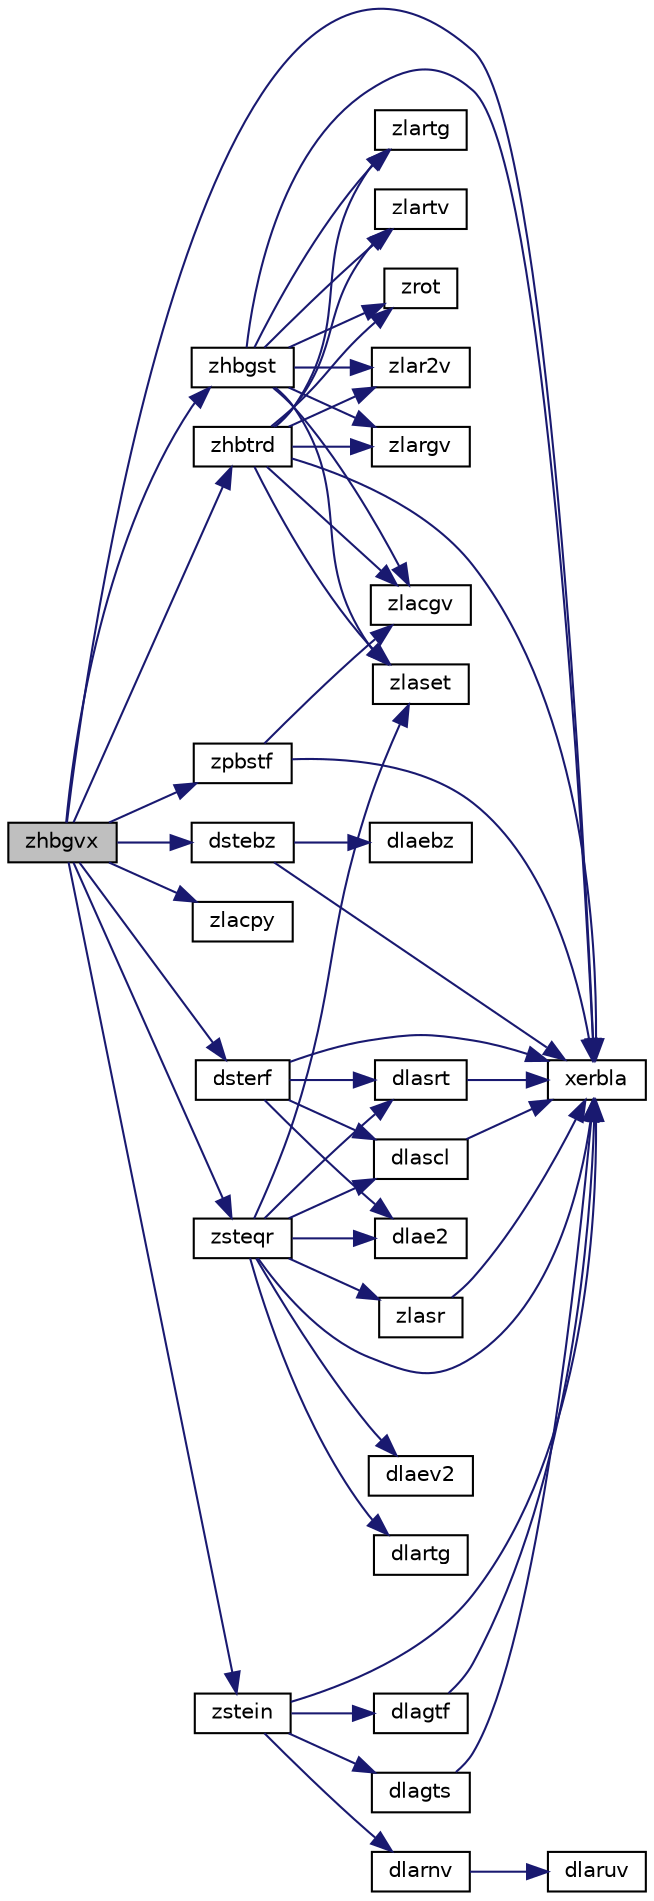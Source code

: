 digraph "zhbgvx"
{
 // LATEX_PDF_SIZE
  edge [fontname="Helvetica",fontsize="10",labelfontname="Helvetica",labelfontsize="10"];
  node [fontname="Helvetica",fontsize="10",shape=record];
  rankdir="LR";
  Node1 [label="zhbgvx",height=0.2,width=0.4,color="black", fillcolor="grey75", style="filled", fontcolor="black",tooltip="ZHBGVX"];
  Node1 -> Node2 [color="midnightblue",fontsize="10",style="solid",fontname="Helvetica"];
  Node2 [label="dstebz",height=0.2,width=0.4,color="black", fillcolor="white", style="filled",URL="$dstebz_8f.html#a28f88843da09a0ee400daf46caaabec6",tooltip="DSTEBZ"];
  Node2 -> Node3 [color="midnightblue",fontsize="10",style="solid",fontname="Helvetica"];
  Node3 [label="dlaebz",height=0.2,width=0.4,color="black", fillcolor="white", style="filled",URL="$dlaebz_8f.html#a79da86f5a84d0038788717338eef245d",tooltip="DLAEBZ computes the number of eigenvalues of a real symmetric tridiagonal matrix which are less than ..."];
  Node2 -> Node4 [color="midnightblue",fontsize="10",style="solid",fontname="Helvetica"];
  Node4 [label="xerbla",height=0.2,width=0.4,color="black", fillcolor="white", style="filled",URL="$xerbla_8f.html#a377ee61015baf8dea7770b3a404b1c07",tooltip="XERBLA"];
  Node1 -> Node5 [color="midnightblue",fontsize="10",style="solid",fontname="Helvetica"];
  Node5 [label="dsterf",height=0.2,width=0.4,color="black", fillcolor="white", style="filled",URL="$dsterf_8f.html#af0616552c11358ae8298d0ac18ac023c",tooltip="DSTERF"];
  Node5 -> Node6 [color="midnightblue",fontsize="10",style="solid",fontname="Helvetica"];
  Node6 [label="dlae2",height=0.2,width=0.4,color="black", fillcolor="white", style="filled",URL="$dlae2_8f.html#a8a36d905c1c66d345f791b91254da0ae",tooltip="DLAE2 computes the eigenvalues of a 2-by-2 symmetric matrix."];
  Node5 -> Node7 [color="midnightblue",fontsize="10",style="solid",fontname="Helvetica"];
  Node7 [label="dlascl",height=0.2,width=0.4,color="black", fillcolor="white", style="filled",URL="$dlascl_8f.html#a7bce4c35ec5a86ee0bfdd15c476d99c8",tooltip="DLASCL multiplies a general rectangular matrix by a real scalar defined as cto/cfrom."];
  Node7 -> Node4 [color="midnightblue",fontsize="10",style="solid",fontname="Helvetica"];
  Node5 -> Node8 [color="midnightblue",fontsize="10",style="solid",fontname="Helvetica"];
  Node8 [label="dlasrt",height=0.2,width=0.4,color="black", fillcolor="white", style="filled",URL="$dlasrt_8f.html#a88a9fb57b6459176b68f21720d3d2ad2",tooltip="DLASRT sorts numbers in increasing or decreasing order."];
  Node8 -> Node4 [color="midnightblue",fontsize="10",style="solid",fontname="Helvetica"];
  Node5 -> Node4 [color="midnightblue",fontsize="10",style="solid",fontname="Helvetica"];
  Node1 -> Node4 [color="midnightblue",fontsize="10",style="solid",fontname="Helvetica"];
  Node1 -> Node9 [color="midnightblue",fontsize="10",style="solid",fontname="Helvetica"];
  Node9 [label="zhbgst",height=0.2,width=0.4,color="black", fillcolor="white", style="filled",URL="$zhbgst_8f.html#a4c139408320128b94a42695614ae2646",tooltip="ZHBGST"];
  Node9 -> Node4 [color="midnightblue",fontsize="10",style="solid",fontname="Helvetica"];
  Node9 -> Node10 [color="midnightblue",fontsize="10",style="solid",fontname="Helvetica"];
  Node10 [label="zlacgv",height=0.2,width=0.4,color="black", fillcolor="white", style="filled",URL="$zlacgv_8f.html#ad2595ab7c6b89e1ff2e9d05542431719",tooltip="ZLACGV conjugates a complex vector."];
  Node9 -> Node11 [color="midnightblue",fontsize="10",style="solid",fontname="Helvetica"];
  Node11 [label="zlar2v",height=0.2,width=0.4,color="black", fillcolor="white", style="filled",URL="$zlar2v_8f.html#ae44a3ed7c6d17747f571b45a52991da3",tooltip="ZLAR2V applies a vector of plane rotations with real cosines and complex sines from both sides to a s..."];
  Node9 -> Node12 [color="midnightblue",fontsize="10",style="solid",fontname="Helvetica"];
  Node12 [label="zlargv",height=0.2,width=0.4,color="black", fillcolor="white", style="filled",URL="$zlargv_8f.html#ae0caa7cd6b28efc87374a5c8381ce21c",tooltip="ZLARGV generates a vector of plane rotations with real cosines and complex sines."];
  Node9 -> Node13 [color="midnightblue",fontsize="10",style="solid",fontname="Helvetica"];
  Node13 [label="zlartg",height=0.2,width=0.4,color="black", fillcolor="white", style="filled",URL="$zlartg_8f90.html#a1e266e78a9a8585a1fc67f2d23badc64",tooltip="ZLARTG generates a plane rotation with real cosine and complex sine."];
  Node9 -> Node14 [color="midnightblue",fontsize="10",style="solid",fontname="Helvetica"];
  Node14 [label="zlartv",height=0.2,width=0.4,color="black", fillcolor="white", style="filled",URL="$zlartv_8f.html#ad18aaf44025b48cae92a8685e3349475",tooltip="ZLARTV applies a vector of plane rotations with real cosines and complex sines to the elements of a p..."];
  Node9 -> Node15 [color="midnightblue",fontsize="10",style="solid",fontname="Helvetica"];
  Node15 [label="zlaset",height=0.2,width=0.4,color="black", fillcolor="white", style="filled",URL="$zlaset_8f.html#aa4389d0e0e031c70c351acf7dbad6a85",tooltip="ZLASET initializes the off-diagonal elements and the diagonal elements of a matrix to given values."];
  Node9 -> Node16 [color="midnightblue",fontsize="10",style="solid",fontname="Helvetica"];
  Node16 [label="zrot",height=0.2,width=0.4,color="black", fillcolor="white", style="filled",URL="$zrot_8f.html#a423fa89faf02ec43f5b664f91ce29729",tooltip="ZROT applies a plane rotation with real cosine and complex sine to a pair of complex vectors."];
  Node1 -> Node17 [color="midnightblue",fontsize="10",style="solid",fontname="Helvetica"];
  Node17 [label="zhbtrd",height=0.2,width=0.4,color="black", fillcolor="white", style="filled",URL="$zhbtrd_8f.html#ae10651c17f5235233e41c53bfc4f9f93",tooltip="ZHBTRD"];
  Node17 -> Node4 [color="midnightblue",fontsize="10",style="solid",fontname="Helvetica"];
  Node17 -> Node10 [color="midnightblue",fontsize="10",style="solid",fontname="Helvetica"];
  Node17 -> Node11 [color="midnightblue",fontsize="10",style="solid",fontname="Helvetica"];
  Node17 -> Node12 [color="midnightblue",fontsize="10",style="solid",fontname="Helvetica"];
  Node17 -> Node13 [color="midnightblue",fontsize="10",style="solid",fontname="Helvetica"];
  Node17 -> Node14 [color="midnightblue",fontsize="10",style="solid",fontname="Helvetica"];
  Node17 -> Node15 [color="midnightblue",fontsize="10",style="solid",fontname="Helvetica"];
  Node17 -> Node16 [color="midnightblue",fontsize="10",style="solid",fontname="Helvetica"];
  Node1 -> Node18 [color="midnightblue",fontsize="10",style="solid",fontname="Helvetica"];
  Node18 [label="zlacpy",height=0.2,width=0.4,color="black", fillcolor="white", style="filled",URL="$zlacpy_8f.html#a519ff79bf915433651747242f22078fb",tooltip="ZLACPY copies all or part of one two-dimensional array to another."];
  Node1 -> Node19 [color="midnightblue",fontsize="10",style="solid",fontname="Helvetica"];
  Node19 [label="zpbstf",height=0.2,width=0.4,color="black", fillcolor="white", style="filled",URL="$zpbstf_8f.html#aac74ead54babae6431d689354d086e8b",tooltip="ZPBSTF"];
  Node19 -> Node4 [color="midnightblue",fontsize="10",style="solid",fontname="Helvetica"];
  Node19 -> Node10 [color="midnightblue",fontsize="10",style="solid",fontname="Helvetica"];
  Node1 -> Node20 [color="midnightblue",fontsize="10",style="solid",fontname="Helvetica"];
  Node20 [label="zstein",height=0.2,width=0.4,color="black", fillcolor="white", style="filled",URL="$zstein_8f.html#a8489238dd7ecbd0071ba280508f4add8",tooltip="ZSTEIN"];
  Node20 -> Node21 [color="midnightblue",fontsize="10",style="solid",fontname="Helvetica"];
  Node21 [label="dlagtf",height=0.2,width=0.4,color="black", fillcolor="white", style="filled",URL="$dlagtf_8f.html#a5b5dcdca72376bec8f8b522a7a753725",tooltip="DLAGTF computes an LU factorization of a matrix T-λI, where T is a general tridiagonal matrix,..."];
  Node21 -> Node4 [color="midnightblue",fontsize="10",style="solid",fontname="Helvetica"];
  Node20 -> Node22 [color="midnightblue",fontsize="10",style="solid",fontname="Helvetica"];
  Node22 [label="dlagts",height=0.2,width=0.4,color="black", fillcolor="white", style="filled",URL="$dlagts_8f.html#a0fbc9a87ffa4a60adadcb4fc511c2556",tooltip="DLAGTS solves the system of equations (T-λI)x = y or (T-λI)^Tx = y, where T is a general tridiagonal ..."];
  Node22 -> Node4 [color="midnightblue",fontsize="10",style="solid",fontname="Helvetica"];
  Node20 -> Node23 [color="midnightblue",fontsize="10",style="solid",fontname="Helvetica"];
  Node23 [label="dlarnv",height=0.2,width=0.4,color="black", fillcolor="white", style="filled",URL="$dlarnv_8f.html#a77e05a87ced667cbdb502aa87c72d056",tooltip="DLARNV returns a vector of random numbers from a uniform or normal distribution."];
  Node23 -> Node24 [color="midnightblue",fontsize="10",style="solid",fontname="Helvetica"];
  Node24 [label="dlaruv",height=0.2,width=0.4,color="black", fillcolor="white", style="filled",URL="$dlaruv_8f.html#a55e7c02e398f2c6365c956d272836a89",tooltip="DLARUV returns a vector of n random real numbers from a uniform distribution."];
  Node20 -> Node4 [color="midnightblue",fontsize="10",style="solid",fontname="Helvetica"];
  Node1 -> Node25 [color="midnightblue",fontsize="10",style="solid",fontname="Helvetica"];
  Node25 [label="zsteqr",height=0.2,width=0.4,color="black", fillcolor="white", style="filled",URL="$zsteqr_8f.html#a253c3755d52f1d8a0591190152375be4",tooltip="ZSTEQR"];
  Node25 -> Node6 [color="midnightblue",fontsize="10",style="solid",fontname="Helvetica"];
  Node25 -> Node26 [color="midnightblue",fontsize="10",style="solid",fontname="Helvetica"];
  Node26 [label="dlaev2",height=0.2,width=0.4,color="black", fillcolor="white", style="filled",URL="$dlaev2_8f.html#a404759a75990a78660c741b3448b27e8",tooltip="DLAEV2 computes the eigenvalues and eigenvectors of a 2-by-2 symmetric/Hermitian matrix."];
  Node25 -> Node27 [color="midnightblue",fontsize="10",style="solid",fontname="Helvetica"];
  Node27 [label="dlartg",height=0.2,width=0.4,color="black", fillcolor="white", style="filled",URL="$dlartg_8f90.html#a86f8f877eaea0386cdc2c3c175d9ea88",tooltip="DLARTG generates a plane rotation with real cosine and real sine."];
  Node25 -> Node7 [color="midnightblue",fontsize="10",style="solid",fontname="Helvetica"];
  Node25 -> Node8 [color="midnightblue",fontsize="10",style="solid",fontname="Helvetica"];
  Node25 -> Node4 [color="midnightblue",fontsize="10",style="solid",fontname="Helvetica"];
  Node25 -> Node15 [color="midnightblue",fontsize="10",style="solid",fontname="Helvetica"];
  Node25 -> Node28 [color="midnightblue",fontsize="10",style="solid",fontname="Helvetica"];
  Node28 [label="zlasr",height=0.2,width=0.4,color="black", fillcolor="white", style="filled",URL="$zlasr_8f.html#aae27686b63781226e5f5c6de245463b3",tooltip="ZLASR applies a sequence of plane rotations to a general rectangular matrix."];
  Node28 -> Node4 [color="midnightblue",fontsize="10",style="solid",fontname="Helvetica"];
}
